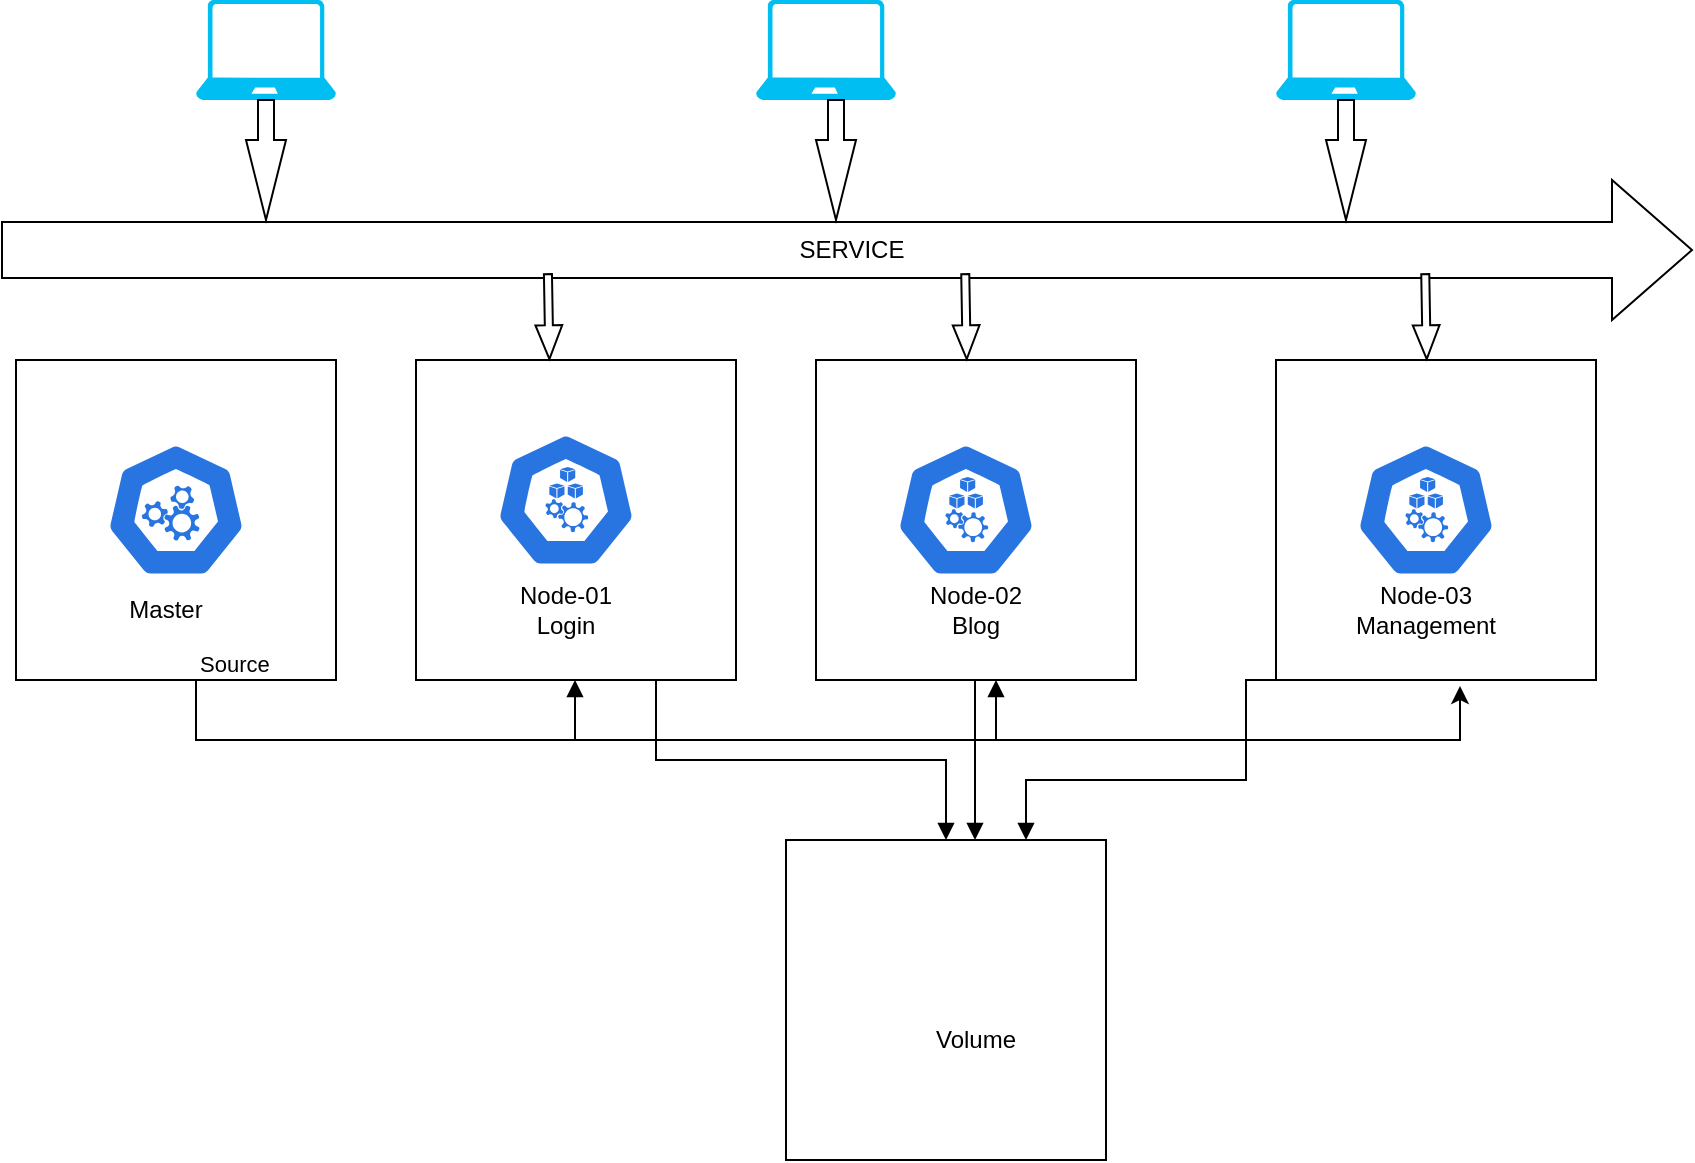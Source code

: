 <mxfile version="15.4.1" type="device"><diagram id="n1CVD-cRVswCwMAsI7r5" name="Page-1"><mxGraphModel dx="868" dy="440" grid="1" gridSize="10" guides="1" tooltips="1" connect="1" arrows="1" fold="1" page="1" pageScale="1" pageWidth="850" pageHeight="1100" math="0" shadow="0"><root><mxCell id="0"/><mxCell id="1" parent="0"/><mxCell id="EXjKOZxwBxjQZSqWTejy-50" value="" style="whiteSpace=wrap;html=1;aspect=fixed;" vertex="1" parent="1"><mxGeometry x="395" y="450" width="160" height="160" as="geometry"/></mxCell><mxCell id="EXjKOZxwBxjQZSqWTejy-17" value="" style="whiteSpace=wrap;html=1;aspect=fixed;" vertex="1" parent="1"><mxGeometry x="640" y="210" width="160" height="160" as="geometry"/></mxCell><mxCell id="EXjKOZxwBxjQZSqWTejy-16" value="" style="whiteSpace=wrap;html=1;aspect=fixed;" vertex="1" parent="1"><mxGeometry x="410" y="210" width="160" height="160" as="geometry"/></mxCell><mxCell id="EXjKOZxwBxjQZSqWTejy-15" value="" style="whiteSpace=wrap;html=1;aspect=fixed;" vertex="1" parent="1"><mxGeometry x="210" y="210" width="160" height="160" as="geometry"/></mxCell><mxCell id="EXjKOZxwBxjQZSqWTejy-14" value="" style="whiteSpace=wrap;html=1;aspect=fixed;" vertex="1" parent="1"><mxGeometry x="10" y="210" width="160" height="160" as="geometry"/></mxCell><mxCell id="EXjKOZxwBxjQZSqWTejy-1" value="" style="verticalLabelPosition=bottom;html=1;verticalAlign=top;align=center;strokeColor=none;fillColor=#00BEF2;shape=mxgraph.azure.laptop;pointerEvents=1;" vertex="1" parent="1"><mxGeometry x="100" y="30" width="70" height="50" as="geometry"/></mxCell><mxCell id="EXjKOZxwBxjQZSqWTejy-2" value="" style="verticalLabelPosition=bottom;html=1;verticalAlign=top;align=center;strokeColor=none;fillColor=#00BEF2;shape=mxgraph.azure.laptop;pointerEvents=1;" vertex="1" parent="1"><mxGeometry x="380" y="30" width="70" height="50" as="geometry"/></mxCell><mxCell id="EXjKOZxwBxjQZSqWTejy-3" value="" style="verticalLabelPosition=bottom;html=1;verticalAlign=top;align=center;strokeColor=none;fillColor=#00BEF2;shape=mxgraph.azure.laptop;pointerEvents=1;" vertex="1" parent="1"><mxGeometry x="640" y="30" width="70" height="50" as="geometry"/></mxCell><mxCell id="EXjKOZxwBxjQZSqWTejy-4" value="" style="sketch=0;html=1;dashed=0;whitespace=wrap;fillColor=#2875E2;strokeColor=#ffffff;points=[[0.005,0.63,0],[0.1,0.2,0],[0.9,0.2,0],[0.5,0,0],[0.995,0.63,0],[0.72,0.99,0],[0.5,1,0],[0.28,0.99,0]];shape=mxgraph.kubernetes.icon;prIcon=master" vertex="1" parent="1"><mxGeometry x="55" y="240" width="70" height="90" as="geometry"/></mxCell><mxCell id="EXjKOZxwBxjQZSqWTejy-5" value="" style="sketch=0;html=1;dashed=0;whitespace=wrap;fillColor=#2875E2;strokeColor=#ffffff;points=[[0.005,0.63,0],[0.1,0.2,0],[0.9,0.2,0],[0.5,0,0],[0.995,0.63,0],[0.72,0.99,0],[0.5,1,0],[0.28,0.99,0]];shape=mxgraph.kubernetes.icon;prIcon=node" vertex="1" parent="1"><mxGeometry x="250" y="240" width="70" height="80" as="geometry"/></mxCell><mxCell id="EXjKOZxwBxjQZSqWTejy-6" value="" style="sketch=0;html=1;dashed=0;whitespace=wrap;fillColor=#2875E2;strokeColor=#ffffff;points=[[0.005,0.63,0],[0.1,0.2,0],[0.9,0.2,0],[0.5,0,0],[0.995,0.63,0],[0.72,0.99,0],[0.5,1,0],[0.28,0.99,0]];shape=mxgraph.kubernetes.icon;prIcon=node" vertex="1" parent="1"><mxGeometry x="450" y="245" width="70" height="80" as="geometry"/></mxCell><mxCell id="EXjKOZxwBxjQZSqWTejy-7" value="" style="sketch=0;html=1;dashed=0;whitespace=wrap;fillColor=#2875E2;strokeColor=#ffffff;points=[[0.005,0.63,0],[0.1,0.2,0],[0.9,0.2,0],[0.5,0,0],[0.995,0.63,0],[0.72,0.99,0],[0.5,1,0],[0.28,0.99,0]];shape=mxgraph.kubernetes.icon;prIcon=node" vertex="1" parent="1"><mxGeometry x="680" y="245" width="70" height="80" as="geometry"/></mxCell><mxCell id="EXjKOZxwBxjQZSqWTejy-9" value="" style="html=1;shadow=0;dashed=0;align=center;verticalAlign=middle;shape=mxgraph.arrows2.arrow;dy=0.6;dx=40;notch=0;" vertex="1" parent="1"><mxGeometry x="3" y="120" width="845" height="70" as="geometry"/></mxCell><mxCell id="EXjKOZxwBxjQZSqWTejy-11" value="" style="html=1;shadow=0;dashed=0;align=center;verticalAlign=middle;shape=mxgraph.arrows2.arrow;dy=0.6;dx=40;direction=south;notch=0;" vertex="1" parent="1"><mxGeometry x="125" y="80" width="20" height="60" as="geometry"/></mxCell><mxCell id="EXjKOZxwBxjQZSqWTejy-12" value="" style="html=1;shadow=0;dashed=0;align=center;verticalAlign=middle;shape=mxgraph.arrows2.arrow;dy=0.6;dx=40;direction=south;notch=0;" vertex="1" parent="1"><mxGeometry x="410" y="80" width="20" height="60" as="geometry"/></mxCell><mxCell id="EXjKOZxwBxjQZSqWTejy-13" value="" style="html=1;shadow=0;dashed=0;align=center;verticalAlign=middle;shape=mxgraph.arrows2.arrow;dy=0.6;dx=40;direction=south;notch=0;" vertex="1" parent="1"><mxGeometry x="665" y="80" width="20" height="60" as="geometry"/></mxCell><mxCell id="EXjKOZxwBxjQZSqWTejy-19" value="Master" style="text;html=1;strokeColor=none;fillColor=none;align=center;verticalAlign=middle;whiteSpace=wrap;rounded=0;" vertex="1" parent="1"><mxGeometry x="20" y="320" width="130" height="30" as="geometry"/></mxCell><mxCell id="EXjKOZxwBxjQZSqWTejy-20" value="&lt;div&gt;Node-03&lt;/div&gt;Management" style="text;html=1;strokeColor=none;fillColor=none;align=center;verticalAlign=middle;whiteSpace=wrap;rounded=0;" vertex="1" parent="1"><mxGeometry x="650" y="320" width="130" height="30" as="geometry"/></mxCell><mxCell id="EXjKOZxwBxjQZSqWTejy-21" value="&lt;div&gt;Node-02&lt;/div&gt;Blog" style="text;html=1;strokeColor=none;fillColor=none;align=center;verticalAlign=middle;whiteSpace=wrap;rounded=0;" vertex="1" parent="1"><mxGeometry x="425" y="320" width="130" height="30" as="geometry"/></mxCell><mxCell id="EXjKOZxwBxjQZSqWTejy-22" value="&lt;div&gt;Node-01&lt;/div&gt;&lt;div&gt;Login&lt;br&gt;&lt;/div&gt;" style="text;html=1;strokeColor=none;fillColor=none;align=center;verticalAlign=middle;whiteSpace=wrap;rounded=0;" vertex="1" parent="1"><mxGeometry x="220" y="320" width="130" height="30" as="geometry"/></mxCell><mxCell id="EXjKOZxwBxjQZSqWTejy-23" value="SERVICE" style="text;html=1;strokeColor=none;fillColor=none;align=center;verticalAlign=middle;whiteSpace=wrap;rounded=0;" vertex="1" parent="1"><mxGeometry x="292.5" y="140" width="270" height="30" as="geometry"/></mxCell><mxCell id="EXjKOZxwBxjQZSqWTejy-28" value="Volume" style="text;html=1;strokeColor=none;fillColor=none;align=center;verticalAlign=middle;whiteSpace=wrap;rounded=0;" vertex="1" parent="1"><mxGeometry x="450" y="535" width="80" height="30" as="geometry"/></mxCell><mxCell id="EXjKOZxwBxjQZSqWTejy-27" value="" style="shape=image;html=1;verticalAlign=top;verticalLabelPosition=bottom;labelBackgroundColor=#ffffff;imageAspect=0;aspect=fixed;image=https://cdn1.iconfinder.com/data/icons/computer-world/128/database-128.png" vertex="1" parent="1"><mxGeometry x="400" y="450" width="160" height="160" as="geometry"/></mxCell><mxCell id="EXjKOZxwBxjQZSqWTejy-32" value="" style="shape=singleArrow;direction=west;whiteSpace=wrap;html=1;rotation=-91;arrowWidth=0.3;arrowSize=0.398;" vertex="1" parent="1"><mxGeometry x="255.09" y="181.6" width="42.5" height="13.4" as="geometry"/></mxCell><mxCell id="EXjKOZxwBxjQZSqWTejy-33" value="" style="shape=singleArrow;direction=west;whiteSpace=wrap;html=1;rotation=-91;arrowWidth=0.3;arrowSize=0.398;" vertex="1" parent="1"><mxGeometry x="693.75" y="181.6" width="42.5" height="13.4" as="geometry"/></mxCell><mxCell id="EXjKOZxwBxjQZSqWTejy-34" value="" style="shape=singleArrow;direction=west;whiteSpace=wrap;html=1;rotation=-91;arrowWidth=0.3;arrowSize=0.398;" vertex="1" parent="1"><mxGeometry x="463.75" y="181.6" width="42.5" height="13.4" as="geometry"/></mxCell><mxCell id="EXjKOZxwBxjQZSqWTejy-38" value="" style="endArrow=classic;html=1;rounded=0;edgeStyle=orthogonalEdgeStyle;entryX=0.575;entryY=1.019;entryDx=0;entryDy=0;entryPerimeter=0;" edge="1" parent="1" source="EXjKOZxwBxjQZSqWTejy-14" target="EXjKOZxwBxjQZSqWTejy-17"><mxGeometry relative="1" as="geometry"><mxPoint x="100" y="420" as="sourcePoint"/><mxPoint x="260" y="420" as="targetPoint"/><Array as="points"><mxPoint x="100" y="400"/><mxPoint x="732" y="400"/></Array></mxGeometry></mxCell><mxCell id="EXjKOZxwBxjQZSqWTejy-40" value="Source" style="edgeLabel;resizable=0;html=1;align=left;verticalAlign=bottom;" connectable="0" vertex="1" parent="EXjKOZxwBxjQZSqWTejy-38"><mxGeometry x="-1" relative="1" as="geometry"/></mxCell><mxCell id="EXjKOZxwBxjQZSqWTejy-42" value="" style="endArrow=block;endFill=1;html=1;edgeStyle=orthogonalEdgeStyle;align=left;verticalAlign=top;rounded=0;" edge="1" parent="1"><mxGeometry x="-1" relative="1" as="geometry"><mxPoint x="289.5" y="400" as="sourcePoint"/><mxPoint x="289.5" y="370" as="targetPoint"/><Array as="points"><mxPoint x="289.5" y="370"/><mxPoint x="289.5" y="370"/></Array></mxGeometry></mxCell><mxCell id="EXjKOZxwBxjQZSqWTejy-44" value="" style="endArrow=block;endFill=1;html=1;edgeStyle=orthogonalEdgeStyle;align=left;verticalAlign=top;rounded=0;" edge="1" parent="1"><mxGeometry x="-1" relative="1" as="geometry"><mxPoint x="500" y="400" as="sourcePoint"/><mxPoint x="500" y="370" as="targetPoint"/><Array as="points"><mxPoint x="500" y="370"/><mxPoint x="500" y="370"/></Array></mxGeometry></mxCell><mxCell id="EXjKOZxwBxjQZSqWTejy-46" value="" style="endArrow=block;endFill=1;html=1;edgeStyle=orthogonalEdgeStyle;align=left;verticalAlign=top;rounded=0;exitX=0.75;exitY=1;exitDx=0;exitDy=0;entryX=0.5;entryY=0;entryDx=0;entryDy=0;" edge="1" parent="1" source="EXjKOZxwBxjQZSqWTejy-15" target="EXjKOZxwBxjQZSqWTejy-50"><mxGeometry x="-1" y="-127" relative="1" as="geometry"><mxPoint x="270" y="440" as="sourcePoint"/><mxPoint x="430" y="440" as="targetPoint"/><mxPoint x="-90" y="-37" as="offset"/></mxGeometry></mxCell><mxCell id="EXjKOZxwBxjQZSqWTejy-52" value="" style="endArrow=block;endFill=1;html=1;edgeStyle=orthogonalEdgeStyle;align=left;verticalAlign=top;rounded=0;entryX=0.75;entryY=0;entryDx=0;entryDy=0;exitX=0.356;exitY=1;exitDx=0;exitDy=0;exitPerimeter=0;" edge="1" parent="1" source="EXjKOZxwBxjQZSqWTejy-17" target="EXjKOZxwBxjQZSqWTejy-50"><mxGeometry x="-1" y="-127" relative="1" as="geometry"><mxPoint x="700" y="380" as="sourcePoint"/><mxPoint x="620" y="480" as="targetPoint"/><mxPoint x="-90" y="-37" as="offset"/><Array as="points"><mxPoint x="625" y="370"/><mxPoint x="625" y="420"/><mxPoint x="515" y="420"/></Array></mxGeometry></mxCell><mxCell id="EXjKOZxwBxjQZSqWTejy-53" value="" style="endArrow=block;endFill=1;html=1;edgeStyle=orthogonalEdgeStyle;align=left;verticalAlign=top;rounded=0;entryX=0.5;entryY=0;entryDx=0;entryDy=0;" edge="1" parent="1"><mxGeometry x="-1" y="-127" relative="1" as="geometry"><mxPoint x="489.5" y="370" as="sourcePoint"/><mxPoint x="489.5" y="450" as="targetPoint"/><mxPoint x="-90" y="-37" as="offset"/></mxGeometry></mxCell></root></mxGraphModel></diagram></mxfile>